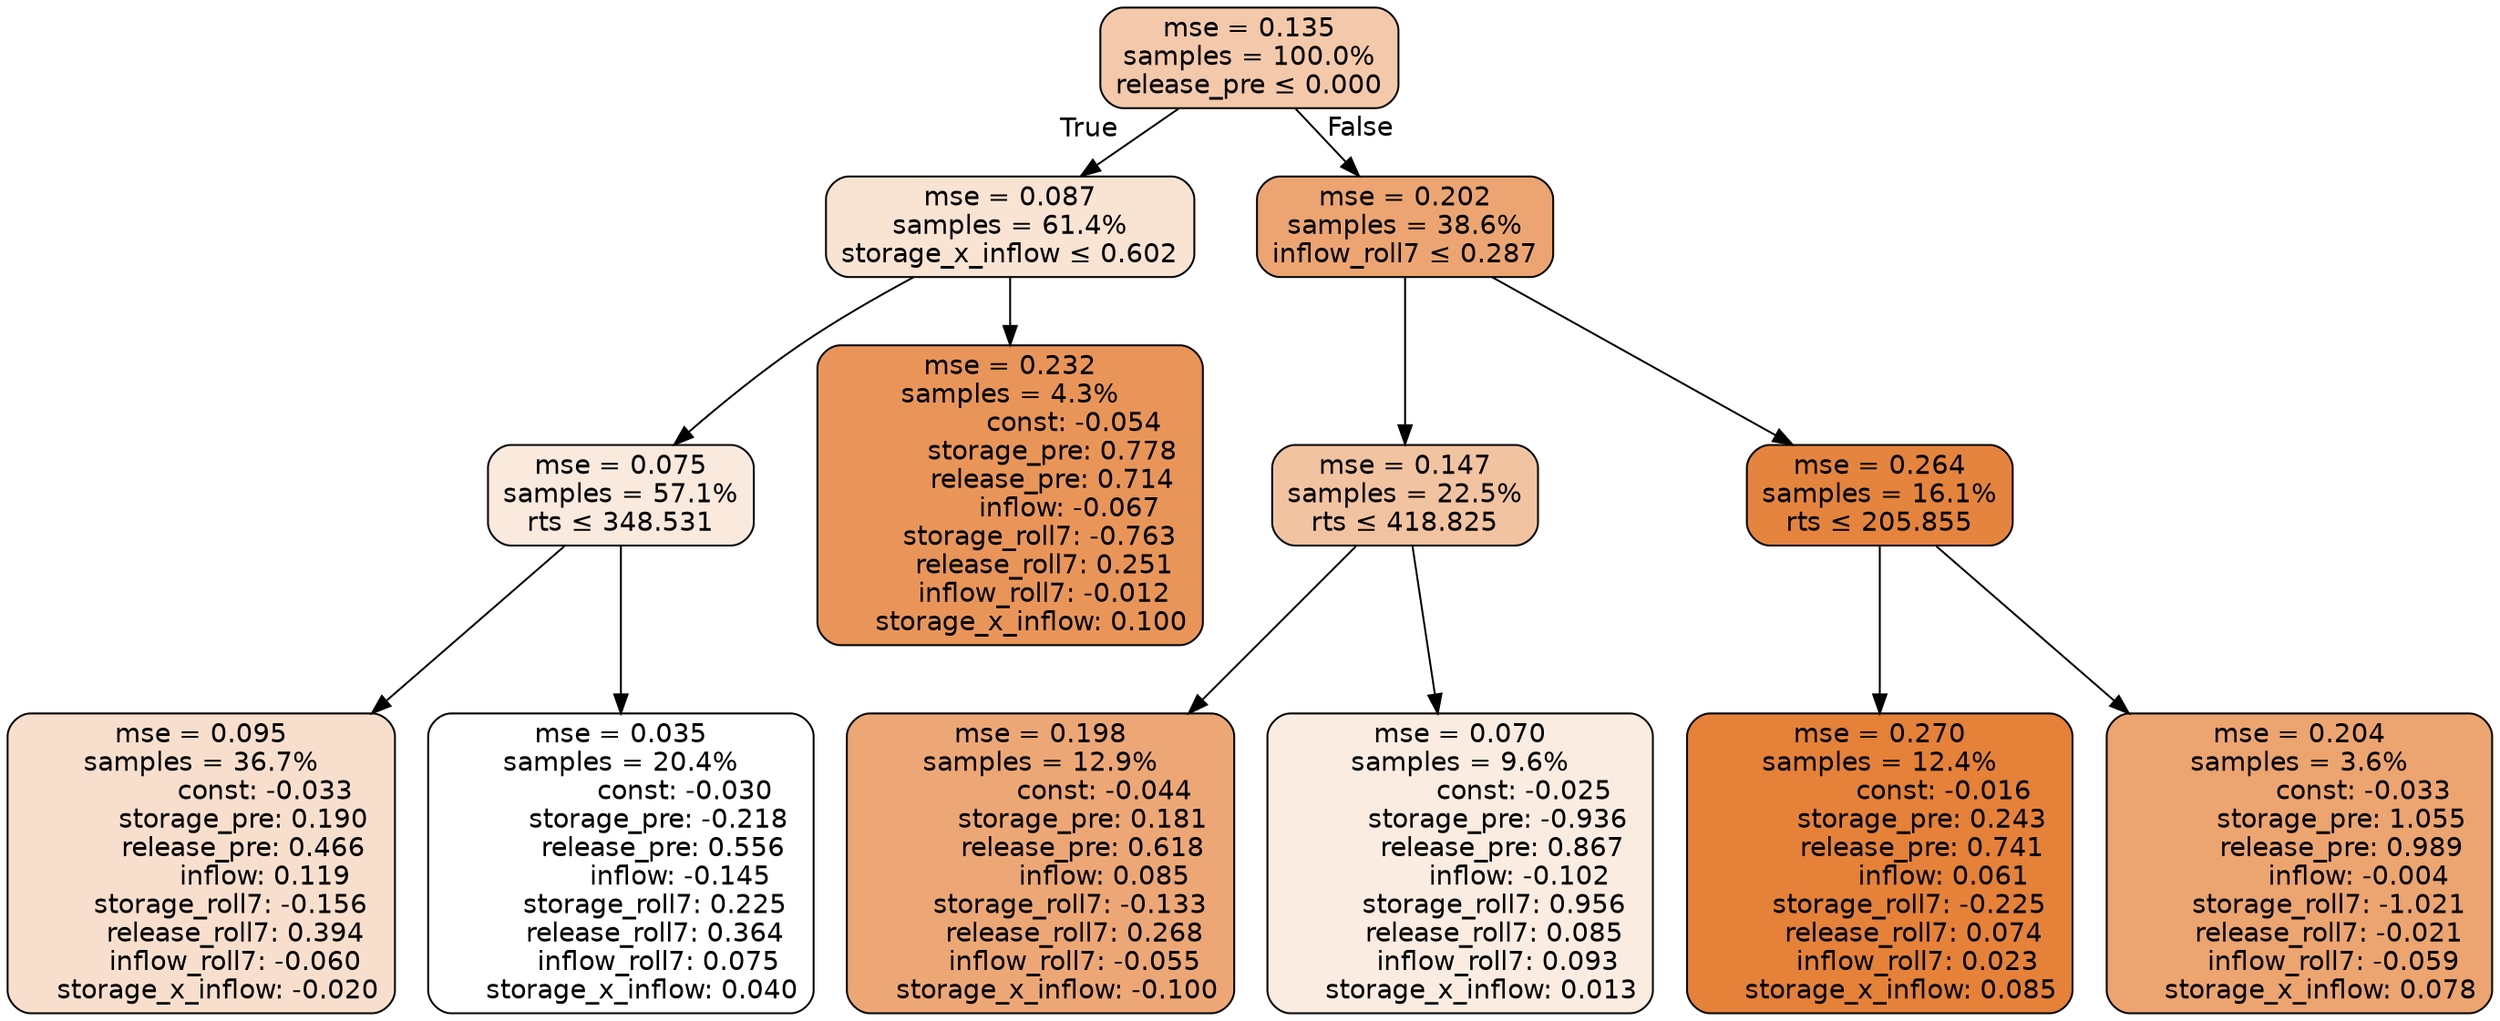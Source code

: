 digraph tree {
bgcolor="transparent"
node [shape=rectangle, style="filled, rounded", color="black", fontname=helvetica] ;
edge [fontname=helvetica] ;
	"0" [label="mse = 0.135
samples = 100.0%
release_pre &le; 0.000", fillcolor="#f4c9ab"]
	"1" [label="mse = 0.087
samples = 61.4%
storage_x_inflow &le; 0.602", fillcolor="#f9e3d3"]
	"2" [label="mse = 0.075
samples = 57.1%
rts &le; 348.531", fillcolor="#fae9dd"]
	"3" [label="mse = 0.095
samples = 36.7%
               const: -0.033
          storage_pre: 0.190
          release_pre: 0.466
               inflow: 0.119
       storage_roll7: -0.156
        release_roll7: 0.394
        inflow_roll7: -0.060
    storage_x_inflow: -0.020", fillcolor="#f8dfcd"]
	"4" [label="mse = 0.035
samples = 20.4%
               const: -0.030
         storage_pre: -0.218
          release_pre: 0.556
              inflow: -0.145
        storage_roll7: 0.225
        release_roll7: 0.364
         inflow_roll7: 0.075
     storage_x_inflow: 0.040", fillcolor="#ffffff"]
	"5" [label="mse = 0.232
samples = 4.3%
               const: -0.054
          storage_pre: 0.778
          release_pre: 0.714
              inflow: -0.067
       storage_roll7: -0.763
        release_roll7: 0.251
        inflow_roll7: -0.012
     storage_x_inflow: 0.100", fillcolor="#e99559"]
	"6" [label="mse = 0.202
samples = 38.6%
inflow_roll7 &le; 0.287", fillcolor="#eca572"]
	"7" [label="mse = 0.147
samples = 22.5%
rts &le; 418.825", fillcolor="#f2c3a1"]
	"8" [label="mse = 0.198
samples = 12.9%
               const: -0.044
          storage_pre: 0.181
          release_pre: 0.618
               inflow: 0.085
       storage_roll7: -0.133
        release_roll7: 0.268
        inflow_roll7: -0.055
    storage_x_inflow: -0.100", fillcolor="#eda776"]
	"9" [label="mse = 0.070
samples = 9.6%
               const: -0.025
         storage_pre: -0.936
          release_pre: 0.867
              inflow: -0.102
        storage_roll7: 0.956
        release_roll7: 0.085
         inflow_roll7: 0.093
     storage_x_inflow: 0.013", fillcolor="#fbece1"]
	"10" [label="mse = 0.264
samples = 16.1%
rts &le; 205.855", fillcolor="#e5843e"]
	"11" [label="mse = 0.270
samples = 12.4%
               const: -0.016
          storage_pre: 0.243
          release_pre: 0.741
               inflow: 0.061
       storage_roll7: -0.225
        release_roll7: 0.074
         inflow_roll7: 0.023
     storage_x_inflow: 0.085", fillcolor="#e58139"]
	"12" [label="mse = 0.204
samples = 3.6%
               const: -0.033
          storage_pre: 1.055
          release_pre: 0.989
              inflow: -0.004
       storage_roll7: -1.021
       release_roll7: -0.021
        inflow_roll7: -0.059
     storage_x_inflow: 0.078", fillcolor="#eca470"]

	"0" -> "1" [labeldistance=2.5, labelangle=45, headlabel="True"]
	"1" -> "2"
	"2" -> "3"
	"2" -> "4"
	"1" -> "5"
	"0" -> "6" [labeldistance=2.5, labelangle=-45, headlabel="False"]
	"6" -> "7"
	"7" -> "8"
	"7" -> "9"
	"6" -> "10"
	"10" -> "11"
	"10" -> "12"
}